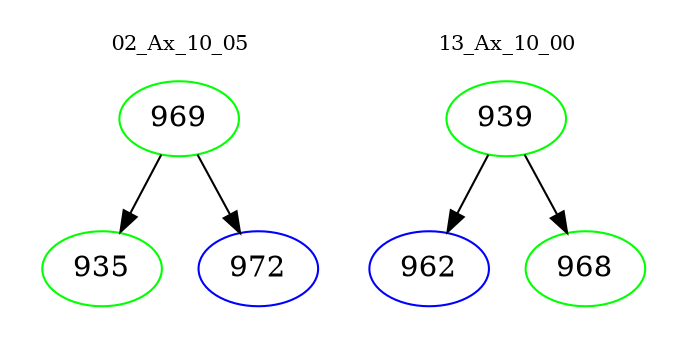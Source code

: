 digraph{
subgraph cluster_0 {
color = white
label = "02_Ax_10_05";
fontsize=10;
T0_969 [label="969", color="green"]
T0_969 -> T0_935 [color="black"]
T0_935 [label="935", color="green"]
T0_969 -> T0_972 [color="black"]
T0_972 [label="972", color="blue"]
}
subgraph cluster_1 {
color = white
label = "13_Ax_10_00";
fontsize=10;
T1_939 [label="939", color="green"]
T1_939 -> T1_962 [color="black"]
T1_962 [label="962", color="blue"]
T1_939 -> T1_968 [color="black"]
T1_968 [label="968", color="green"]
}
}
